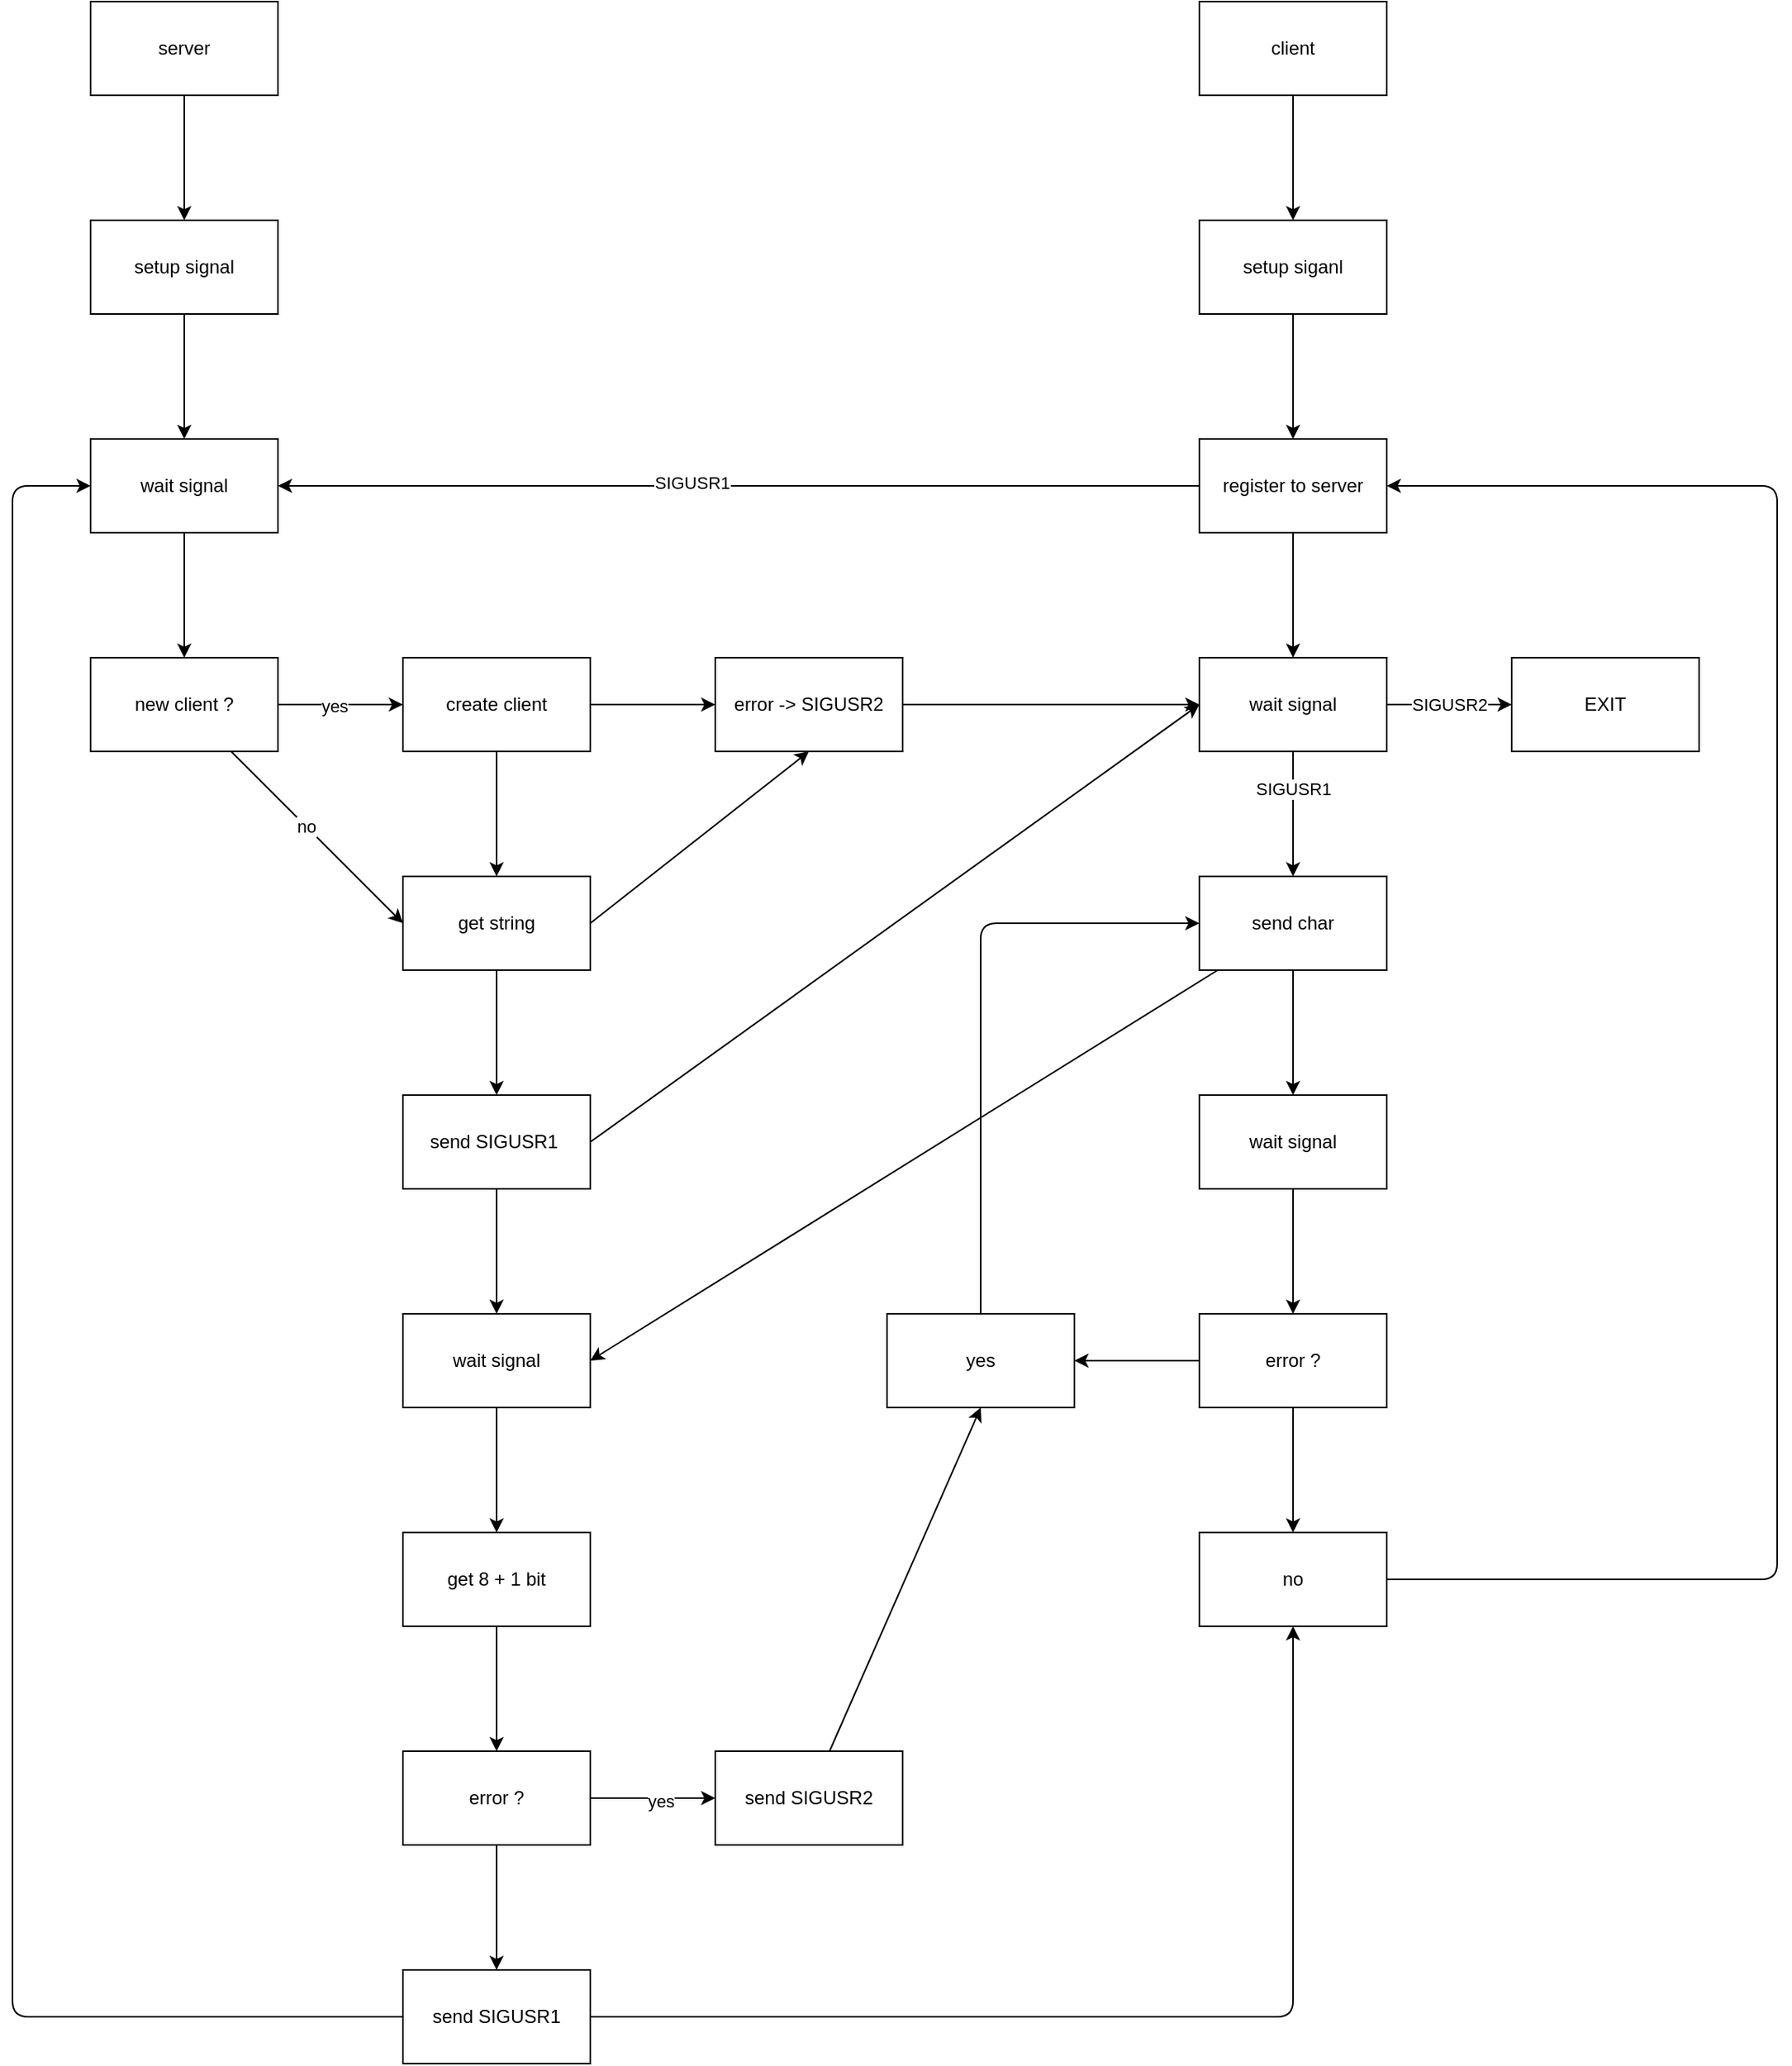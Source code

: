 <mxfile>
    <diagram id="udW9D-nslXwYG6us0daJ" name="Page-1">
        <mxGraphModel dx="2084" dy="1210" grid="1" gridSize="10" guides="1" tooltips="1" connect="1" arrows="1" fold="1" page="1" pageScale="1" pageWidth="850" pageHeight="1100" math="0" shadow="0">
            <root>
                <mxCell id="0"/>
                <mxCell id="1" parent="0"/>
                <mxCell id="140" value="" style="edgeStyle=none;html=1;" edge="1" parent="1" source="138" target="139">
                    <mxGeometry relative="1" as="geometry"/>
                </mxCell>
                <mxCell id="138" value="server" style="rounded=0;whiteSpace=wrap;html=1;" vertex="1" parent="1">
                    <mxGeometry x="-790" width="120" height="60" as="geometry"/>
                </mxCell>
                <mxCell id="142" value="" style="edgeStyle=none;html=1;" edge="1" parent="1" source="139" target="141">
                    <mxGeometry relative="1" as="geometry"/>
                </mxCell>
                <mxCell id="139" value="setup signal" style="whiteSpace=wrap;html=1;rounded=0;" vertex="1" parent="1">
                    <mxGeometry x="-790" y="140" width="120" height="60" as="geometry"/>
                </mxCell>
                <mxCell id="150" value="" style="edgeStyle=none;html=1;" edge="1" parent="1" source="141" target="149">
                    <mxGeometry relative="1" as="geometry"/>
                </mxCell>
                <mxCell id="141" value="wait signal" style="whiteSpace=wrap;html=1;rounded=0;" vertex="1" parent="1">
                    <mxGeometry x="-790" y="280" width="120" height="60" as="geometry"/>
                </mxCell>
                <mxCell id="145" value="" style="edgeStyle=none;html=1;" edge="1" parent="1" source="143" target="144">
                    <mxGeometry relative="1" as="geometry"/>
                </mxCell>
                <mxCell id="143" value="client" style="rounded=0;whiteSpace=wrap;html=1;" vertex="1" parent="1">
                    <mxGeometry x="-80" width="120" height="60" as="geometry"/>
                </mxCell>
                <mxCell id="147" value="" style="edgeStyle=none;html=1;" edge="1" parent="1" source="144" target="146">
                    <mxGeometry relative="1" as="geometry"/>
                </mxCell>
                <mxCell id="144" value="setup siganl" style="whiteSpace=wrap;html=1;rounded=0;" vertex="1" parent="1">
                    <mxGeometry x="-80" y="140" width="120" height="60" as="geometry"/>
                </mxCell>
                <mxCell id="148" style="edgeStyle=none;html=1;entryX=1;entryY=0.5;entryDx=0;entryDy=0;" edge="1" parent="1" source="146" target="141">
                    <mxGeometry relative="1" as="geometry"/>
                </mxCell>
                <mxCell id="192" value="SIGUSR1" style="edgeLabel;html=1;align=center;verticalAlign=middle;resizable=0;points=[];" vertex="1" connectable="0" parent="148">
                    <mxGeometry x="0.099" y="-2" relative="1" as="geometry">
                        <mxPoint x="-1" as="offset"/>
                    </mxGeometry>
                </mxCell>
                <mxCell id="163" value="" style="edgeStyle=none;html=1;" edge="1" parent="1" source="146" target="162">
                    <mxGeometry relative="1" as="geometry"/>
                </mxCell>
                <mxCell id="146" value="register to server" style="whiteSpace=wrap;html=1;rounded=0;" vertex="1" parent="1">
                    <mxGeometry x="-80" y="280" width="120" height="60" as="geometry"/>
                </mxCell>
                <mxCell id="152" value="" style="edgeStyle=none;html=1;" edge="1" parent="1" source="149" target="151">
                    <mxGeometry relative="1" as="geometry"/>
                </mxCell>
                <mxCell id="153" value="yes" style="edgeLabel;html=1;align=center;verticalAlign=middle;resizable=0;points=[];" vertex="1" connectable="0" parent="152">
                    <mxGeometry x="-0.1" y="-1" relative="1" as="geometry">
                        <mxPoint as="offset"/>
                    </mxGeometry>
                </mxCell>
                <mxCell id="156" style="edgeStyle=none;html=1;entryX=0;entryY=0.5;entryDx=0;entryDy=0;" edge="1" parent="1" source="149" target="154">
                    <mxGeometry relative="1" as="geometry"/>
                </mxCell>
                <mxCell id="158" value="no" style="edgeLabel;html=1;align=center;verticalAlign=middle;resizable=0;points=[];" vertex="1" connectable="0" parent="156">
                    <mxGeometry x="-0.127" relative="1" as="geometry">
                        <mxPoint as="offset"/>
                    </mxGeometry>
                </mxCell>
                <mxCell id="149" value="new client ?" style="whiteSpace=wrap;html=1;rounded=0;" vertex="1" parent="1">
                    <mxGeometry x="-790" y="420" width="120" height="60" as="geometry"/>
                </mxCell>
                <mxCell id="155" value="" style="edgeStyle=none;html=1;" edge="1" parent="1" source="151" target="154">
                    <mxGeometry relative="1" as="geometry"/>
                </mxCell>
                <mxCell id="194" value="" style="edgeStyle=none;html=1;" edge="1" parent="1" source="151" target="193">
                    <mxGeometry relative="1" as="geometry"/>
                </mxCell>
                <mxCell id="151" value="create client" style="whiteSpace=wrap;html=1;rounded=0;" vertex="1" parent="1">
                    <mxGeometry x="-590" y="420" width="120" height="60" as="geometry"/>
                </mxCell>
                <mxCell id="160" value="" style="edgeStyle=none;html=1;" edge="1" parent="1" source="154" target="159">
                    <mxGeometry relative="1" as="geometry"/>
                </mxCell>
                <mxCell id="196" style="edgeStyle=none;html=1;exitX=1;exitY=0.5;exitDx=0;exitDy=0;entryX=0.5;entryY=1;entryDx=0;entryDy=0;" edge="1" parent="1" source="154" target="193">
                    <mxGeometry relative="1" as="geometry"/>
                </mxCell>
                <mxCell id="154" value="get string" style="whiteSpace=wrap;html=1;rounded=0;" vertex="1" parent="1">
                    <mxGeometry x="-590" y="560" width="120" height="60" as="geometry"/>
                </mxCell>
                <mxCell id="164" style="edgeStyle=none;html=1;entryX=0;entryY=0.5;entryDx=0;entryDy=0;exitX=1;exitY=0.5;exitDx=0;exitDy=0;" edge="1" parent="1" source="159" target="162">
                    <mxGeometry relative="1" as="geometry"/>
                </mxCell>
                <mxCell id="166" value="" style="edgeStyle=none;html=1;" edge="1" parent="1" source="159" target="165">
                    <mxGeometry relative="1" as="geometry"/>
                </mxCell>
                <mxCell id="159" value="send SIGUSR1&amp;nbsp;" style="whiteSpace=wrap;html=1;rounded=0;" vertex="1" parent="1">
                    <mxGeometry x="-590" y="700" width="120" height="60" as="geometry"/>
                </mxCell>
                <mxCell id="175" value="" style="edgeStyle=none;html=1;" edge="1" parent="1" source="162" target="174">
                    <mxGeometry relative="1" as="geometry"/>
                </mxCell>
                <mxCell id="199" value="SIGUSR1" style="edgeLabel;html=1;align=center;verticalAlign=middle;resizable=0;points=[];" vertex="1" connectable="0" parent="175">
                    <mxGeometry x="-0.405" relative="1" as="geometry">
                        <mxPoint as="offset"/>
                    </mxGeometry>
                </mxCell>
                <mxCell id="198" value="" style="edgeStyle=none;html=1;" edge="1" parent="1" source="162" target="197">
                    <mxGeometry relative="1" as="geometry"/>
                </mxCell>
                <mxCell id="200" value="SIGUSR2" style="edgeLabel;html=1;align=center;verticalAlign=middle;resizable=0;points=[];" vertex="1" connectable="0" parent="198">
                    <mxGeometry x="0.209" y="-1" relative="1" as="geometry">
                        <mxPoint x="-9" y="-1" as="offset"/>
                    </mxGeometry>
                </mxCell>
                <mxCell id="162" value="wait signal" style="whiteSpace=wrap;html=1;rounded=0;" vertex="1" parent="1">
                    <mxGeometry x="-80" y="420" width="120" height="60" as="geometry"/>
                </mxCell>
                <mxCell id="168" value="" style="edgeStyle=none;html=1;" edge="1" parent="1" source="165" target="167">
                    <mxGeometry relative="1" as="geometry"/>
                </mxCell>
                <mxCell id="165" value="wait signal" style="whiteSpace=wrap;html=1;rounded=0;" vertex="1" parent="1">
                    <mxGeometry x="-590" y="840" width="120" height="60" as="geometry"/>
                </mxCell>
                <mxCell id="170" value="" style="edgeStyle=none;html=1;" edge="1" parent="1" source="167" target="169">
                    <mxGeometry relative="1" as="geometry"/>
                </mxCell>
                <mxCell id="167" value="get 8 + 1 bit" style="whiteSpace=wrap;html=1;rounded=0;" vertex="1" parent="1">
                    <mxGeometry x="-590" y="980" width="120" height="60" as="geometry"/>
                </mxCell>
                <mxCell id="172" value="" style="edgeStyle=none;html=1;" edge="1" parent="1" source="169" target="171">
                    <mxGeometry relative="1" as="geometry"/>
                </mxCell>
                <mxCell id="173" value="yes" style="edgeLabel;html=1;align=center;verticalAlign=middle;resizable=0;points=[];" vertex="1" connectable="0" parent="172">
                    <mxGeometry x="0.125" y="-2" relative="1" as="geometry">
                        <mxPoint as="offset"/>
                    </mxGeometry>
                </mxCell>
                <mxCell id="189" value="" style="edgeStyle=none;html=1;" edge="1" parent="1" source="169" target="188">
                    <mxGeometry relative="1" as="geometry"/>
                </mxCell>
                <mxCell id="169" value="error ?" style="whiteSpace=wrap;html=1;rounded=0;" vertex="1" parent="1">
                    <mxGeometry x="-590" y="1120" width="120" height="60" as="geometry"/>
                </mxCell>
                <mxCell id="183" style="edgeStyle=none;html=1;entryX=0.5;entryY=1;entryDx=0;entryDy=0;" edge="1" parent="1" source="171" target="181">
                    <mxGeometry relative="1" as="geometry"/>
                </mxCell>
                <mxCell id="171" value="send SIGUSR2" style="whiteSpace=wrap;html=1;rounded=0;" vertex="1" parent="1">
                    <mxGeometry x="-390" y="1120" width="120" height="60" as="geometry"/>
                </mxCell>
                <mxCell id="176" style="edgeStyle=none;html=1;entryX=1;entryY=0.5;entryDx=0;entryDy=0;" edge="1" parent="1" source="174" target="165">
                    <mxGeometry relative="1" as="geometry"/>
                </mxCell>
                <mxCell id="178" value="" style="edgeStyle=none;html=1;" edge="1" parent="1" source="174" target="177">
                    <mxGeometry relative="1" as="geometry"/>
                </mxCell>
                <mxCell id="174" value="send char" style="whiteSpace=wrap;html=1;rounded=0;" vertex="1" parent="1">
                    <mxGeometry x="-80" y="560" width="120" height="60" as="geometry"/>
                </mxCell>
                <mxCell id="180" value="" style="edgeStyle=none;html=1;" edge="1" parent="1" source="177" target="179">
                    <mxGeometry relative="1" as="geometry"/>
                </mxCell>
                <mxCell id="177" value="wait signal" style="whiteSpace=wrap;html=1;rounded=0;" vertex="1" parent="1">
                    <mxGeometry x="-80" y="700" width="120" height="60" as="geometry"/>
                </mxCell>
                <mxCell id="182" value="" style="edgeStyle=none;html=1;" edge="1" parent="1" source="179" target="181">
                    <mxGeometry relative="1" as="geometry"/>
                </mxCell>
                <mxCell id="186" value="" style="edgeStyle=none;html=1;" edge="1" parent="1" source="179" target="185">
                    <mxGeometry relative="1" as="geometry"/>
                </mxCell>
                <mxCell id="179" value="error ?" style="whiteSpace=wrap;html=1;rounded=0;" vertex="1" parent="1">
                    <mxGeometry x="-80" y="840" width="120" height="60" as="geometry"/>
                </mxCell>
                <mxCell id="184" style="edgeStyle=none;html=1;entryX=0;entryY=0.5;entryDx=0;entryDy=0;" edge="1" parent="1" source="181" target="174">
                    <mxGeometry relative="1" as="geometry">
                        <Array as="points">
                            <mxPoint x="-220" y="590"/>
                        </Array>
                    </mxGeometry>
                </mxCell>
                <mxCell id="181" value="yes" style="whiteSpace=wrap;html=1;rounded=0;" vertex="1" parent="1">
                    <mxGeometry x="-280" y="840" width="120" height="60" as="geometry"/>
                </mxCell>
                <mxCell id="187" style="edgeStyle=none;html=1;entryX=1;entryY=0.5;entryDx=0;entryDy=0;exitX=1;exitY=0.5;exitDx=0;exitDy=0;" edge="1" parent="1" source="185" target="146">
                    <mxGeometry relative="1" as="geometry">
                        <mxPoint x="240" y="1000" as="sourcePoint"/>
                        <mxPoint x="240" y="300" as="targetPoint"/>
                        <Array as="points">
                            <mxPoint x="290" y="1010"/>
                            <mxPoint x="290" y="310"/>
                        </Array>
                    </mxGeometry>
                </mxCell>
                <mxCell id="185" value="no" style="whiteSpace=wrap;html=1;rounded=0;" vertex="1" parent="1">
                    <mxGeometry x="-80" y="980" width="120" height="60" as="geometry"/>
                </mxCell>
                <mxCell id="190" style="edgeStyle=none;html=1;entryX=0.5;entryY=1;entryDx=0;entryDy=0;" edge="1" parent="1" source="188" target="185">
                    <mxGeometry relative="1" as="geometry">
                        <Array as="points">
                            <mxPoint x="-20" y="1290"/>
                        </Array>
                    </mxGeometry>
                </mxCell>
                <mxCell id="191" style="edgeStyle=none;html=1;entryX=0;entryY=0.5;entryDx=0;entryDy=0;" edge="1" parent="1" source="188" target="141">
                    <mxGeometry relative="1" as="geometry">
                        <Array as="points">
                            <mxPoint x="-840" y="1290"/>
                            <mxPoint x="-840" y="310"/>
                        </Array>
                    </mxGeometry>
                </mxCell>
                <mxCell id="188" value="send SIGUSR1" style="whiteSpace=wrap;html=1;rounded=0;" vertex="1" parent="1">
                    <mxGeometry x="-590" y="1260" width="120" height="60" as="geometry"/>
                </mxCell>
                <mxCell id="195" style="edgeStyle=none;html=1;entryX=0;entryY=0.5;entryDx=0;entryDy=0;" edge="1" parent="1" source="193" target="162">
                    <mxGeometry relative="1" as="geometry"/>
                </mxCell>
                <mxCell id="193" value="error -&amp;gt; SIGUSR2" style="whiteSpace=wrap;html=1;rounded=0;" vertex="1" parent="1">
                    <mxGeometry x="-390" y="420" width="120" height="60" as="geometry"/>
                </mxCell>
                <mxCell id="197" value="EXIT" style="whiteSpace=wrap;html=1;rounded=0;" vertex="1" parent="1">
                    <mxGeometry x="120" y="420" width="120" height="60" as="geometry"/>
                </mxCell>
            </root>
        </mxGraphModel>
    </diagram>
</mxfile>
